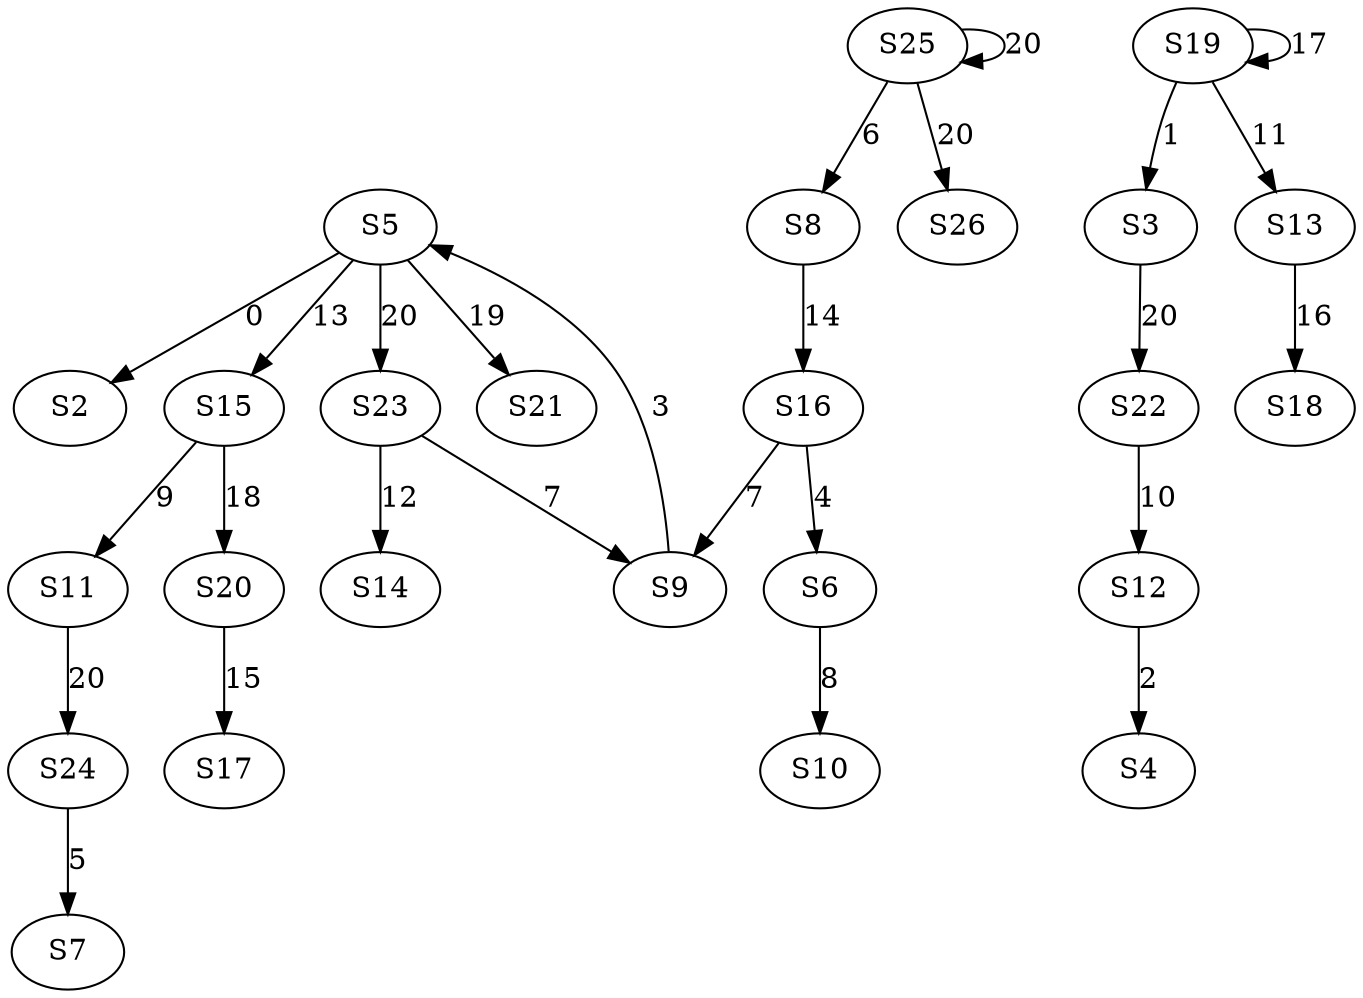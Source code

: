 strict digraph {
	S5 -> S2 [ label = 0 ];
	S19 -> S3 [ label = 1 ];
	S12 -> S4 [ label = 2 ];
	S9 -> S5 [ label = 3 ];
	S16 -> S6 [ label = 4 ];
	S24 -> S7 [ label = 5 ];
	S25 -> S8 [ label = 6 ];
	S16 -> S9 [ label = 7 ];
	S6 -> S10 [ label = 8 ];
	S15 -> S11 [ label = 9 ];
	S22 -> S12 [ label = 10 ];
	S19 -> S13 [ label = 11 ];
	S23 -> S14 [ label = 12 ];
	S5 -> S15 [ label = 13 ];
	S8 -> S16 [ label = 14 ];
	S20 -> S17 [ label = 15 ];
	S13 -> S18 [ label = 16 ];
	S19 -> S19 [ label = 17 ];
	S15 -> S20 [ label = 18 ];
	S5 -> S21 [ label = 19 ];
	S3 -> S22 [ label = 20 ];
	S5 -> S23 [ label = 20 ];
	S11 -> S24 [ label = 20 ];
	S25 -> S25 [ label = 20 ];
	S25 -> S26 [ label = 20 ];
	S23 -> S9 [ label = 7 ];
}